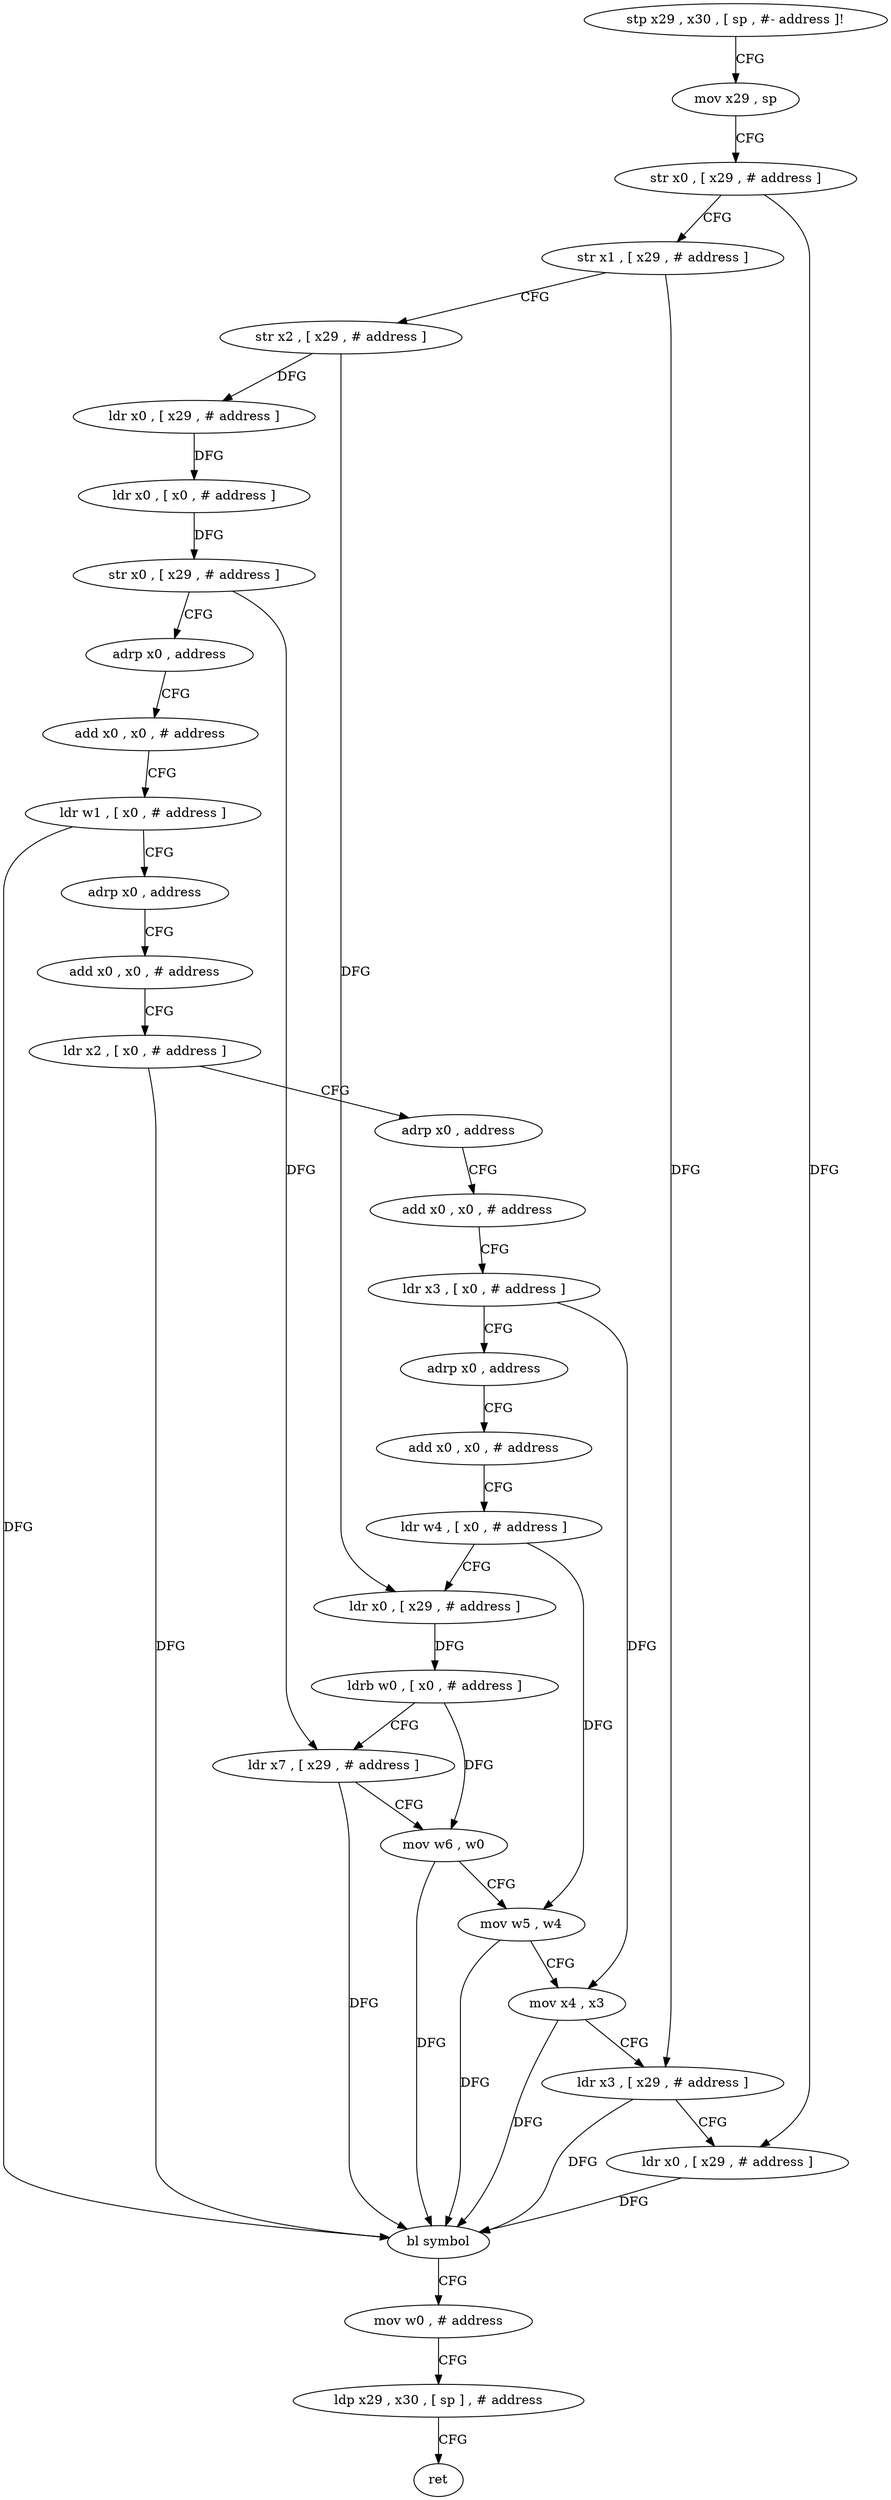 digraph "func" {
"4217328" [label = "stp x29 , x30 , [ sp , #- address ]!" ]
"4217332" [label = "mov x29 , sp" ]
"4217336" [label = "str x0 , [ x29 , # address ]" ]
"4217340" [label = "str x1 , [ x29 , # address ]" ]
"4217344" [label = "str x2 , [ x29 , # address ]" ]
"4217348" [label = "ldr x0 , [ x29 , # address ]" ]
"4217352" [label = "ldr x0 , [ x0 , # address ]" ]
"4217356" [label = "str x0 , [ x29 , # address ]" ]
"4217360" [label = "adrp x0 , address" ]
"4217364" [label = "add x0 , x0 , # address" ]
"4217368" [label = "ldr w1 , [ x0 , # address ]" ]
"4217372" [label = "adrp x0 , address" ]
"4217376" [label = "add x0 , x0 , # address" ]
"4217380" [label = "ldr x2 , [ x0 , # address ]" ]
"4217384" [label = "adrp x0 , address" ]
"4217388" [label = "add x0 , x0 , # address" ]
"4217392" [label = "ldr x3 , [ x0 , # address ]" ]
"4217396" [label = "adrp x0 , address" ]
"4217400" [label = "add x0 , x0 , # address" ]
"4217404" [label = "ldr w4 , [ x0 , # address ]" ]
"4217408" [label = "ldr x0 , [ x29 , # address ]" ]
"4217412" [label = "ldrb w0 , [ x0 , # address ]" ]
"4217416" [label = "ldr x7 , [ x29 , # address ]" ]
"4217420" [label = "mov w6 , w0" ]
"4217424" [label = "mov w5 , w4" ]
"4217428" [label = "mov x4 , x3" ]
"4217432" [label = "ldr x3 , [ x29 , # address ]" ]
"4217436" [label = "ldr x0 , [ x29 , # address ]" ]
"4217440" [label = "bl symbol" ]
"4217444" [label = "mov w0 , # address" ]
"4217448" [label = "ldp x29 , x30 , [ sp ] , # address" ]
"4217452" [label = "ret" ]
"4217328" -> "4217332" [ label = "CFG" ]
"4217332" -> "4217336" [ label = "CFG" ]
"4217336" -> "4217340" [ label = "CFG" ]
"4217336" -> "4217436" [ label = "DFG" ]
"4217340" -> "4217344" [ label = "CFG" ]
"4217340" -> "4217432" [ label = "DFG" ]
"4217344" -> "4217348" [ label = "DFG" ]
"4217344" -> "4217408" [ label = "DFG" ]
"4217348" -> "4217352" [ label = "DFG" ]
"4217352" -> "4217356" [ label = "DFG" ]
"4217356" -> "4217360" [ label = "CFG" ]
"4217356" -> "4217416" [ label = "DFG" ]
"4217360" -> "4217364" [ label = "CFG" ]
"4217364" -> "4217368" [ label = "CFG" ]
"4217368" -> "4217372" [ label = "CFG" ]
"4217368" -> "4217440" [ label = "DFG" ]
"4217372" -> "4217376" [ label = "CFG" ]
"4217376" -> "4217380" [ label = "CFG" ]
"4217380" -> "4217384" [ label = "CFG" ]
"4217380" -> "4217440" [ label = "DFG" ]
"4217384" -> "4217388" [ label = "CFG" ]
"4217388" -> "4217392" [ label = "CFG" ]
"4217392" -> "4217396" [ label = "CFG" ]
"4217392" -> "4217428" [ label = "DFG" ]
"4217396" -> "4217400" [ label = "CFG" ]
"4217400" -> "4217404" [ label = "CFG" ]
"4217404" -> "4217408" [ label = "CFG" ]
"4217404" -> "4217424" [ label = "DFG" ]
"4217408" -> "4217412" [ label = "DFG" ]
"4217412" -> "4217416" [ label = "CFG" ]
"4217412" -> "4217420" [ label = "DFG" ]
"4217416" -> "4217420" [ label = "CFG" ]
"4217416" -> "4217440" [ label = "DFG" ]
"4217420" -> "4217424" [ label = "CFG" ]
"4217420" -> "4217440" [ label = "DFG" ]
"4217424" -> "4217428" [ label = "CFG" ]
"4217424" -> "4217440" [ label = "DFG" ]
"4217428" -> "4217432" [ label = "CFG" ]
"4217428" -> "4217440" [ label = "DFG" ]
"4217432" -> "4217436" [ label = "CFG" ]
"4217432" -> "4217440" [ label = "DFG" ]
"4217436" -> "4217440" [ label = "DFG" ]
"4217440" -> "4217444" [ label = "CFG" ]
"4217444" -> "4217448" [ label = "CFG" ]
"4217448" -> "4217452" [ label = "CFG" ]
}
